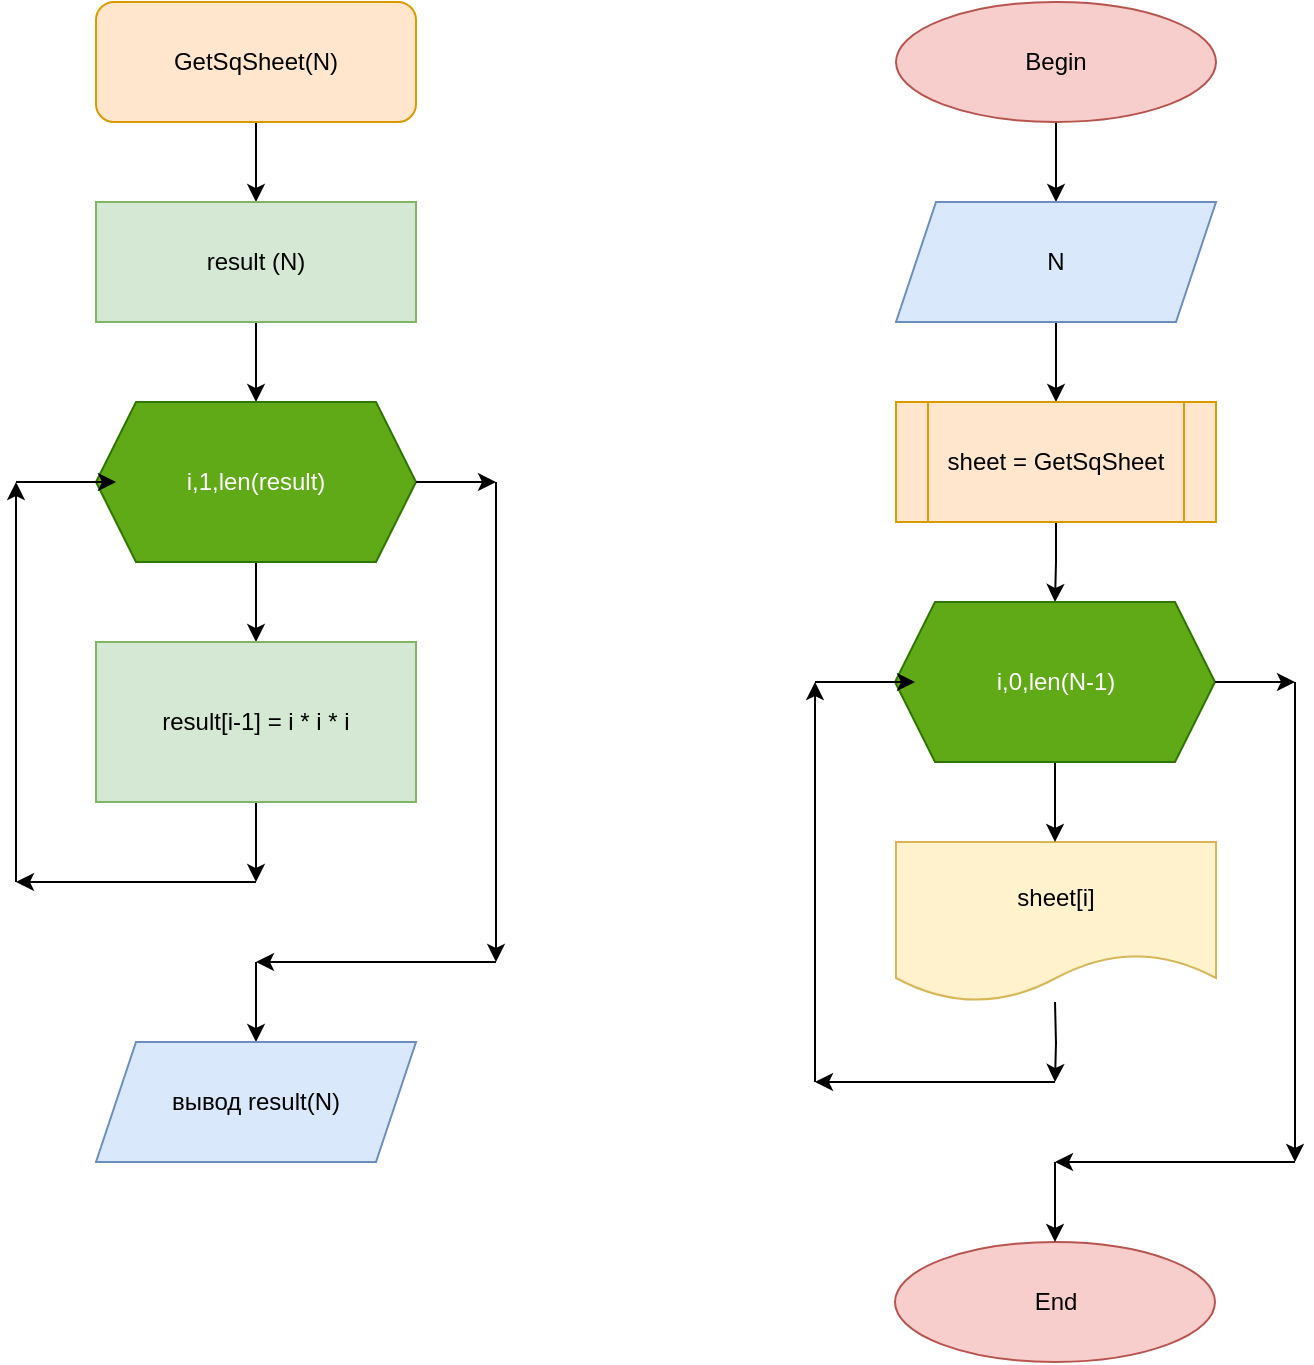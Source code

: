 <mxfile version="17.4.4" type="device"><diagram id="RvYIvo8ud9wThWb5-dbO" name="Page-1"><mxGraphModel dx="1422" dy="765" grid="1" gridSize="10" guides="1" tooltips="1" connect="1" arrows="1" fold="1" page="1" pageScale="1" pageWidth="827" pageHeight="1169" math="0" shadow="0"><root><mxCell id="0"/><mxCell id="1" parent="0"/><mxCell id="N7x_V2jQW7Oq8Gi9EZeP-52" style="edgeStyle=orthogonalEdgeStyle;rounded=0;orthogonalLoop=1;jettySize=auto;html=1;entryX=0.5;entryY=0;entryDx=0;entryDy=0;" edge="1" parent="1" source="N7x_V2jQW7Oq8Gi9EZeP-1" target="N7x_V2jQW7Oq8Gi9EZeP-4"><mxGeometry relative="1" as="geometry"/></mxCell><mxCell id="N7x_V2jQW7Oq8Gi9EZeP-1" value="Begin" style="ellipse;whiteSpace=wrap;html=1;fillColor=#f8cecc;strokeColor=#b85450;" vertex="1" parent="1"><mxGeometry x="520" y="40" width="160" height="60" as="geometry"/></mxCell><mxCell id="N7x_V2jQW7Oq8Gi9EZeP-53" style="edgeStyle=orthogonalEdgeStyle;rounded=0;orthogonalLoop=1;jettySize=auto;html=1;entryX=0.5;entryY=0;entryDx=0;entryDy=0;" edge="1" parent="1" source="N7x_V2jQW7Oq8Gi9EZeP-4" target="N7x_V2jQW7Oq8Gi9EZeP-6"><mxGeometry relative="1" as="geometry"/></mxCell><mxCell id="N7x_V2jQW7Oq8Gi9EZeP-4" value="N" style="shape=parallelogram;perimeter=parallelogramPerimeter;whiteSpace=wrap;html=1;fixedSize=1;fillColor=#dae8fc;strokeColor=#6c8ebf;" vertex="1" parent="1"><mxGeometry x="520" y="140" width="160" height="60" as="geometry"/></mxCell><mxCell id="N7x_V2jQW7Oq8Gi9EZeP-94" style="edgeStyle=orthogonalEdgeStyle;rounded=0;orthogonalLoop=1;jettySize=auto;html=1;entryX=0.5;entryY=0;entryDx=0;entryDy=0;fontFamily=Helvetica;" edge="1" parent="1" source="N7x_V2jQW7Oq8Gi9EZeP-6" target="N7x_V2jQW7Oq8Gi9EZeP-82"><mxGeometry relative="1" as="geometry"/></mxCell><mxCell id="N7x_V2jQW7Oq8Gi9EZeP-6" value="sheet = GetSqSheet" style="shape=process;whiteSpace=wrap;html=1;backgroundOutline=1;fillColor=#ffe6cc;strokeColor=#d79b00;" vertex="1" parent="1"><mxGeometry x="520" y="240" width="160" height="60" as="geometry"/></mxCell><mxCell id="N7x_V2jQW7Oq8Gi9EZeP-47" style="edgeStyle=orthogonalEdgeStyle;rounded=0;orthogonalLoop=1;jettySize=auto;html=1;entryX=0.5;entryY=0;entryDx=0;entryDy=0;" edge="1" parent="1" source="N7x_V2jQW7Oq8Gi9EZeP-14"><mxGeometry relative="1" as="geometry"><mxPoint x="200" y="140" as="targetPoint"/></mxGeometry></mxCell><mxCell id="N7x_V2jQW7Oq8Gi9EZeP-14" value="GetSqSheet(N)" style="rounded=1;whiteSpace=wrap;html=1;fillColor=#ffe6cc;strokeColor=#d79b00;" vertex="1" parent="1"><mxGeometry x="120" y="40" width="160" height="60" as="geometry"/></mxCell><mxCell id="N7x_V2jQW7Oq8Gi9EZeP-39" value="sheet[i]" style="shape=document;whiteSpace=wrap;html=1;boundedLbl=1;fillColor=#fff2cc;strokeColor=#d6b656;" vertex="1" parent="1"><mxGeometry x="520" y="460" width="160" height="80" as="geometry"/></mxCell><mxCell id="N7x_V2jQW7Oq8Gi9EZeP-56" value="End" style="ellipse;whiteSpace=wrap;html=1;fillColor=#f8cecc;strokeColor=#b85450;" vertex="1" parent="1"><mxGeometry x="519.5" y="660" width="160" height="60" as="geometry"/></mxCell><mxCell id="N7x_V2jQW7Oq8Gi9EZeP-62" style="edgeStyle=orthogonalEdgeStyle;rounded=0;orthogonalLoop=1;jettySize=auto;html=1;fontFamily=Helvetica;" edge="1" parent="1" source="N7x_V2jQW7Oq8Gi9EZeP-61"><mxGeometry relative="1" as="geometry"><mxPoint x="200" y="240" as="targetPoint"/></mxGeometry></mxCell><mxCell id="N7x_V2jQW7Oq8Gi9EZeP-61" value="result (N)" style="rounded=0;whiteSpace=wrap;html=1;fillColor=#d5e8d4;strokeColor=#82b366;" vertex="1" parent="1"><mxGeometry x="120" y="140" width="160" height="60" as="geometry"/></mxCell><mxCell id="N7x_V2jQW7Oq8Gi9EZeP-70" style="edgeStyle=orthogonalEdgeStyle;rounded=0;orthogonalLoop=1;jettySize=auto;html=1;fontFamily=Helvetica;" edge="1" parent="1" source="N7x_V2jQW7Oq8Gi9EZeP-69"><mxGeometry relative="1" as="geometry"><mxPoint x="200" y="360" as="targetPoint"/></mxGeometry></mxCell><mxCell id="N7x_V2jQW7Oq8Gi9EZeP-69" value="i,1,len(result)" style="shape=hexagon;perimeter=hexagonPerimeter2;whiteSpace=wrap;html=1;fixedSize=1;fontFamily=Helvetica;fillColor=#60a917;fontColor=#ffffff;strokeColor=#2D7600;" vertex="1" parent="1"><mxGeometry x="120" y="240" width="160" height="80" as="geometry"/></mxCell><mxCell id="N7x_V2jQW7Oq8Gi9EZeP-72" style="edgeStyle=orthogonalEdgeStyle;rounded=0;orthogonalLoop=1;jettySize=auto;html=1;fontFamily=Helvetica;" edge="1" parent="1" source="N7x_V2jQW7Oq8Gi9EZeP-71"><mxGeometry relative="1" as="geometry"><mxPoint x="200" y="480" as="targetPoint"/></mxGeometry></mxCell><mxCell id="N7x_V2jQW7Oq8Gi9EZeP-71" value="result[i-1] = i * i * i" style="rounded=0;whiteSpace=wrap;html=1;fontFamily=Helvetica;fillColor=#d5e8d4;strokeColor=#82b366;" vertex="1" parent="1"><mxGeometry x="120" y="360" width="160" height="80" as="geometry"/></mxCell><mxCell id="N7x_V2jQW7Oq8Gi9EZeP-73" value="" style="endArrow=classic;html=1;rounded=0;fontFamily=Helvetica;" edge="1" parent="1"><mxGeometry width="50" height="50" relative="1" as="geometry"><mxPoint x="200" y="480" as="sourcePoint"/><mxPoint x="80" y="480" as="targetPoint"/></mxGeometry></mxCell><mxCell id="N7x_V2jQW7Oq8Gi9EZeP-74" value="" style="endArrow=classic;html=1;rounded=0;fontFamily=Helvetica;" edge="1" parent="1"><mxGeometry width="50" height="50" relative="1" as="geometry"><mxPoint x="80" y="480" as="sourcePoint"/><mxPoint x="80" y="280" as="targetPoint"/></mxGeometry></mxCell><mxCell id="N7x_V2jQW7Oq8Gi9EZeP-75" value="" style="endArrow=classic;html=1;rounded=0;fontFamily=Helvetica;" edge="1" parent="1"><mxGeometry width="50" height="50" relative="1" as="geometry"><mxPoint x="80" y="280" as="sourcePoint"/><mxPoint x="130" y="280" as="targetPoint"/></mxGeometry></mxCell><mxCell id="N7x_V2jQW7Oq8Gi9EZeP-76" value="" style="endArrow=classic;html=1;rounded=0;fontFamily=Helvetica;exitX=1;exitY=0.5;exitDx=0;exitDy=0;" edge="1" parent="1" source="N7x_V2jQW7Oq8Gi9EZeP-69"><mxGeometry width="50" height="50" relative="1" as="geometry"><mxPoint x="490" y="400" as="sourcePoint"/><mxPoint x="320" y="280" as="targetPoint"/></mxGeometry></mxCell><mxCell id="N7x_V2jQW7Oq8Gi9EZeP-77" value="" style="endArrow=classic;html=1;rounded=0;fontFamily=Helvetica;" edge="1" parent="1"><mxGeometry width="50" height="50" relative="1" as="geometry"><mxPoint x="320" y="280" as="sourcePoint"/><mxPoint x="320" y="520" as="targetPoint"/></mxGeometry></mxCell><mxCell id="N7x_V2jQW7Oq8Gi9EZeP-78" value="" style="endArrow=classic;html=1;rounded=0;fontFamily=Helvetica;" edge="1" parent="1"><mxGeometry width="50" height="50" relative="1" as="geometry"><mxPoint x="320" y="520" as="sourcePoint"/><mxPoint x="200" y="520" as="targetPoint"/></mxGeometry></mxCell><mxCell id="N7x_V2jQW7Oq8Gi9EZeP-79" value="" style="endArrow=classic;html=1;rounded=0;fontFamily=Helvetica;" edge="1" parent="1"><mxGeometry width="50" height="50" relative="1" as="geometry"><mxPoint x="200" y="520" as="sourcePoint"/><mxPoint x="200" y="560" as="targetPoint"/></mxGeometry></mxCell><mxCell id="N7x_V2jQW7Oq8Gi9EZeP-80" value="вывод result(N)" style="shape=parallelogram;perimeter=parallelogramPerimeter;whiteSpace=wrap;html=1;fixedSize=1;fontFamily=Helvetica;fillColor=#dae8fc;strokeColor=#6c8ebf;" vertex="1" parent="1"><mxGeometry x="120" y="560" width="160" height="60" as="geometry"/></mxCell><mxCell id="N7x_V2jQW7Oq8Gi9EZeP-81" style="edgeStyle=orthogonalEdgeStyle;rounded=0;orthogonalLoop=1;jettySize=auto;html=1;fontFamily=Helvetica;" edge="1" parent="1" source="N7x_V2jQW7Oq8Gi9EZeP-82"><mxGeometry relative="1" as="geometry"><mxPoint x="599.5" y="460" as="targetPoint"/></mxGeometry></mxCell><mxCell id="N7x_V2jQW7Oq8Gi9EZeP-82" value="i,0,len(N-1)" style="shape=hexagon;perimeter=hexagonPerimeter2;whiteSpace=wrap;html=1;fixedSize=1;fontFamily=Helvetica;fillColor=#60a917;fontColor=#ffffff;strokeColor=#2D7600;" vertex="1" parent="1"><mxGeometry x="519.5" y="340" width="160" height="80" as="geometry"/></mxCell><mxCell id="N7x_V2jQW7Oq8Gi9EZeP-83" style="edgeStyle=orthogonalEdgeStyle;rounded=0;orthogonalLoop=1;jettySize=auto;html=1;fontFamily=Helvetica;" edge="1" parent="1"><mxGeometry relative="1" as="geometry"><mxPoint x="599.5" y="580" as="targetPoint"/><mxPoint x="599.5" y="540" as="sourcePoint"/></mxGeometry></mxCell><mxCell id="N7x_V2jQW7Oq8Gi9EZeP-85" value="" style="endArrow=classic;html=1;rounded=0;fontFamily=Helvetica;" edge="1" parent="1"><mxGeometry width="50" height="50" relative="1" as="geometry"><mxPoint x="599.5" y="580" as="sourcePoint"/><mxPoint x="479.5" y="580" as="targetPoint"/></mxGeometry></mxCell><mxCell id="N7x_V2jQW7Oq8Gi9EZeP-86" value="" style="endArrow=classic;html=1;rounded=0;fontFamily=Helvetica;" edge="1" parent="1"><mxGeometry width="50" height="50" relative="1" as="geometry"><mxPoint x="479.5" y="580" as="sourcePoint"/><mxPoint x="479.5" y="380" as="targetPoint"/></mxGeometry></mxCell><mxCell id="N7x_V2jQW7Oq8Gi9EZeP-87" value="" style="endArrow=classic;html=1;rounded=0;fontFamily=Helvetica;" edge="1" parent="1"><mxGeometry width="50" height="50" relative="1" as="geometry"><mxPoint x="479.5" y="380" as="sourcePoint"/><mxPoint x="529.5" y="380" as="targetPoint"/></mxGeometry></mxCell><mxCell id="N7x_V2jQW7Oq8Gi9EZeP-88" value="" style="endArrow=classic;html=1;rounded=0;fontFamily=Helvetica;exitX=1;exitY=0.5;exitDx=0;exitDy=0;" edge="1" parent="1" source="N7x_V2jQW7Oq8Gi9EZeP-82"><mxGeometry width="50" height="50" relative="1" as="geometry"><mxPoint x="889.5" y="500" as="sourcePoint"/><mxPoint x="719.5" y="380" as="targetPoint"/></mxGeometry></mxCell><mxCell id="N7x_V2jQW7Oq8Gi9EZeP-89" value="" style="endArrow=classic;html=1;rounded=0;fontFamily=Helvetica;" edge="1" parent="1"><mxGeometry width="50" height="50" relative="1" as="geometry"><mxPoint x="719.5" y="380" as="sourcePoint"/><mxPoint x="719.5" y="620" as="targetPoint"/></mxGeometry></mxCell><mxCell id="N7x_V2jQW7Oq8Gi9EZeP-90" value="" style="endArrow=classic;html=1;rounded=0;fontFamily=Helvetica;" edge="1" parent="1"><mxGeometry width="50" height="50" relative="1" as="geometry"><mxPoint x="719.5" y="620" as="sourcePoint"/><mxPoint x="599.5" y="620" as="targetPoint"/></mxGeometry></mxCell><mxCell id="N7x_V2jQW7Oq8Gi9EZeP-91" value="" style="endArrow=classic;html=1;rounded=0;fontFamily=Helvetica;" edge="1" parent="1"><mxGeometry width="50" height="50" relative="1" as="geometry"><mxPoint x="599.5" y="620" as="sourcePoint"/><mxPoint x="599.5" y="660" as="targetPoint"/></mxGeometry></mxCell></root></mxGraphModel></diagram></mxfile>